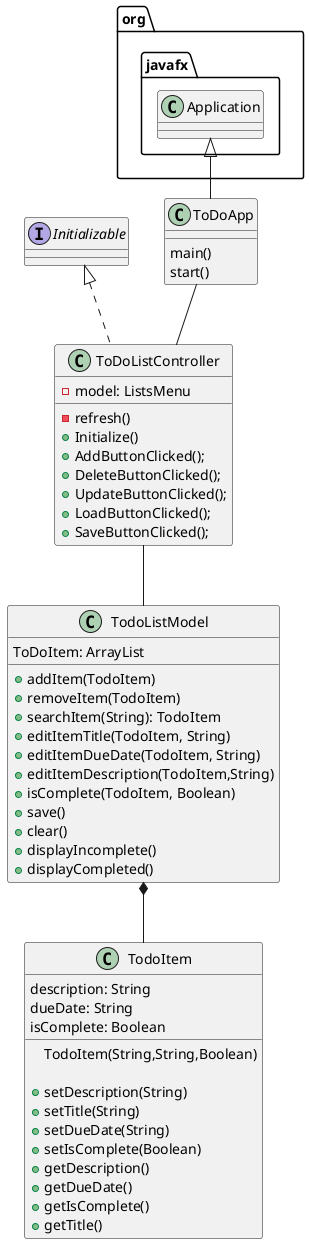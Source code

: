 @startuml
'https://plantuml.com/class-diagram
class ToDoApp extends org.javafx.Application{
    main()
    start()
}
class ToDoListController implements Initializable{
    -model: ListsMenu
    -refresh()
    'GUI event handlers
    +Initialize()
    +AddButtonClicked();
    +DeleteButtonClicked();
    +UpdateButtonClicked();
    +LoadButtonClicked();
    +SaveButtonClicked();
}

class TodoListModel{
    ToDoItem: ArrayList

    +addItem(TodoItem)
    +removeItem(TodoItem)
    +searchItem(String): TodoItem
    +editItemTitle(TodoItem, String)
    +editItemDueDate(TodoItem, String)
    +editItemDescription(TodoItem,String)
    +isComplete(TodoItem, Boolean)
    +save()
    +clear()
    +displayIncomplete()
    +displayCompleted()
}
class TodoItem{
    description: String
    dueDate: String
    isComplete: Boolean


    TodoItem(String,String,Boolean)

    +setDescription(String)
    +setTitle(String)
    +setDueDate(String)
    +setIsComplete(Boolean)
    +getDescription()
    +getDueDate()
    +getIsComplete()
    +getTitle()

}


ToDoApp -- ToDoListController
ToDoListController -- TodoListModel
TodoListModel *-- TodoItem
@enduml
